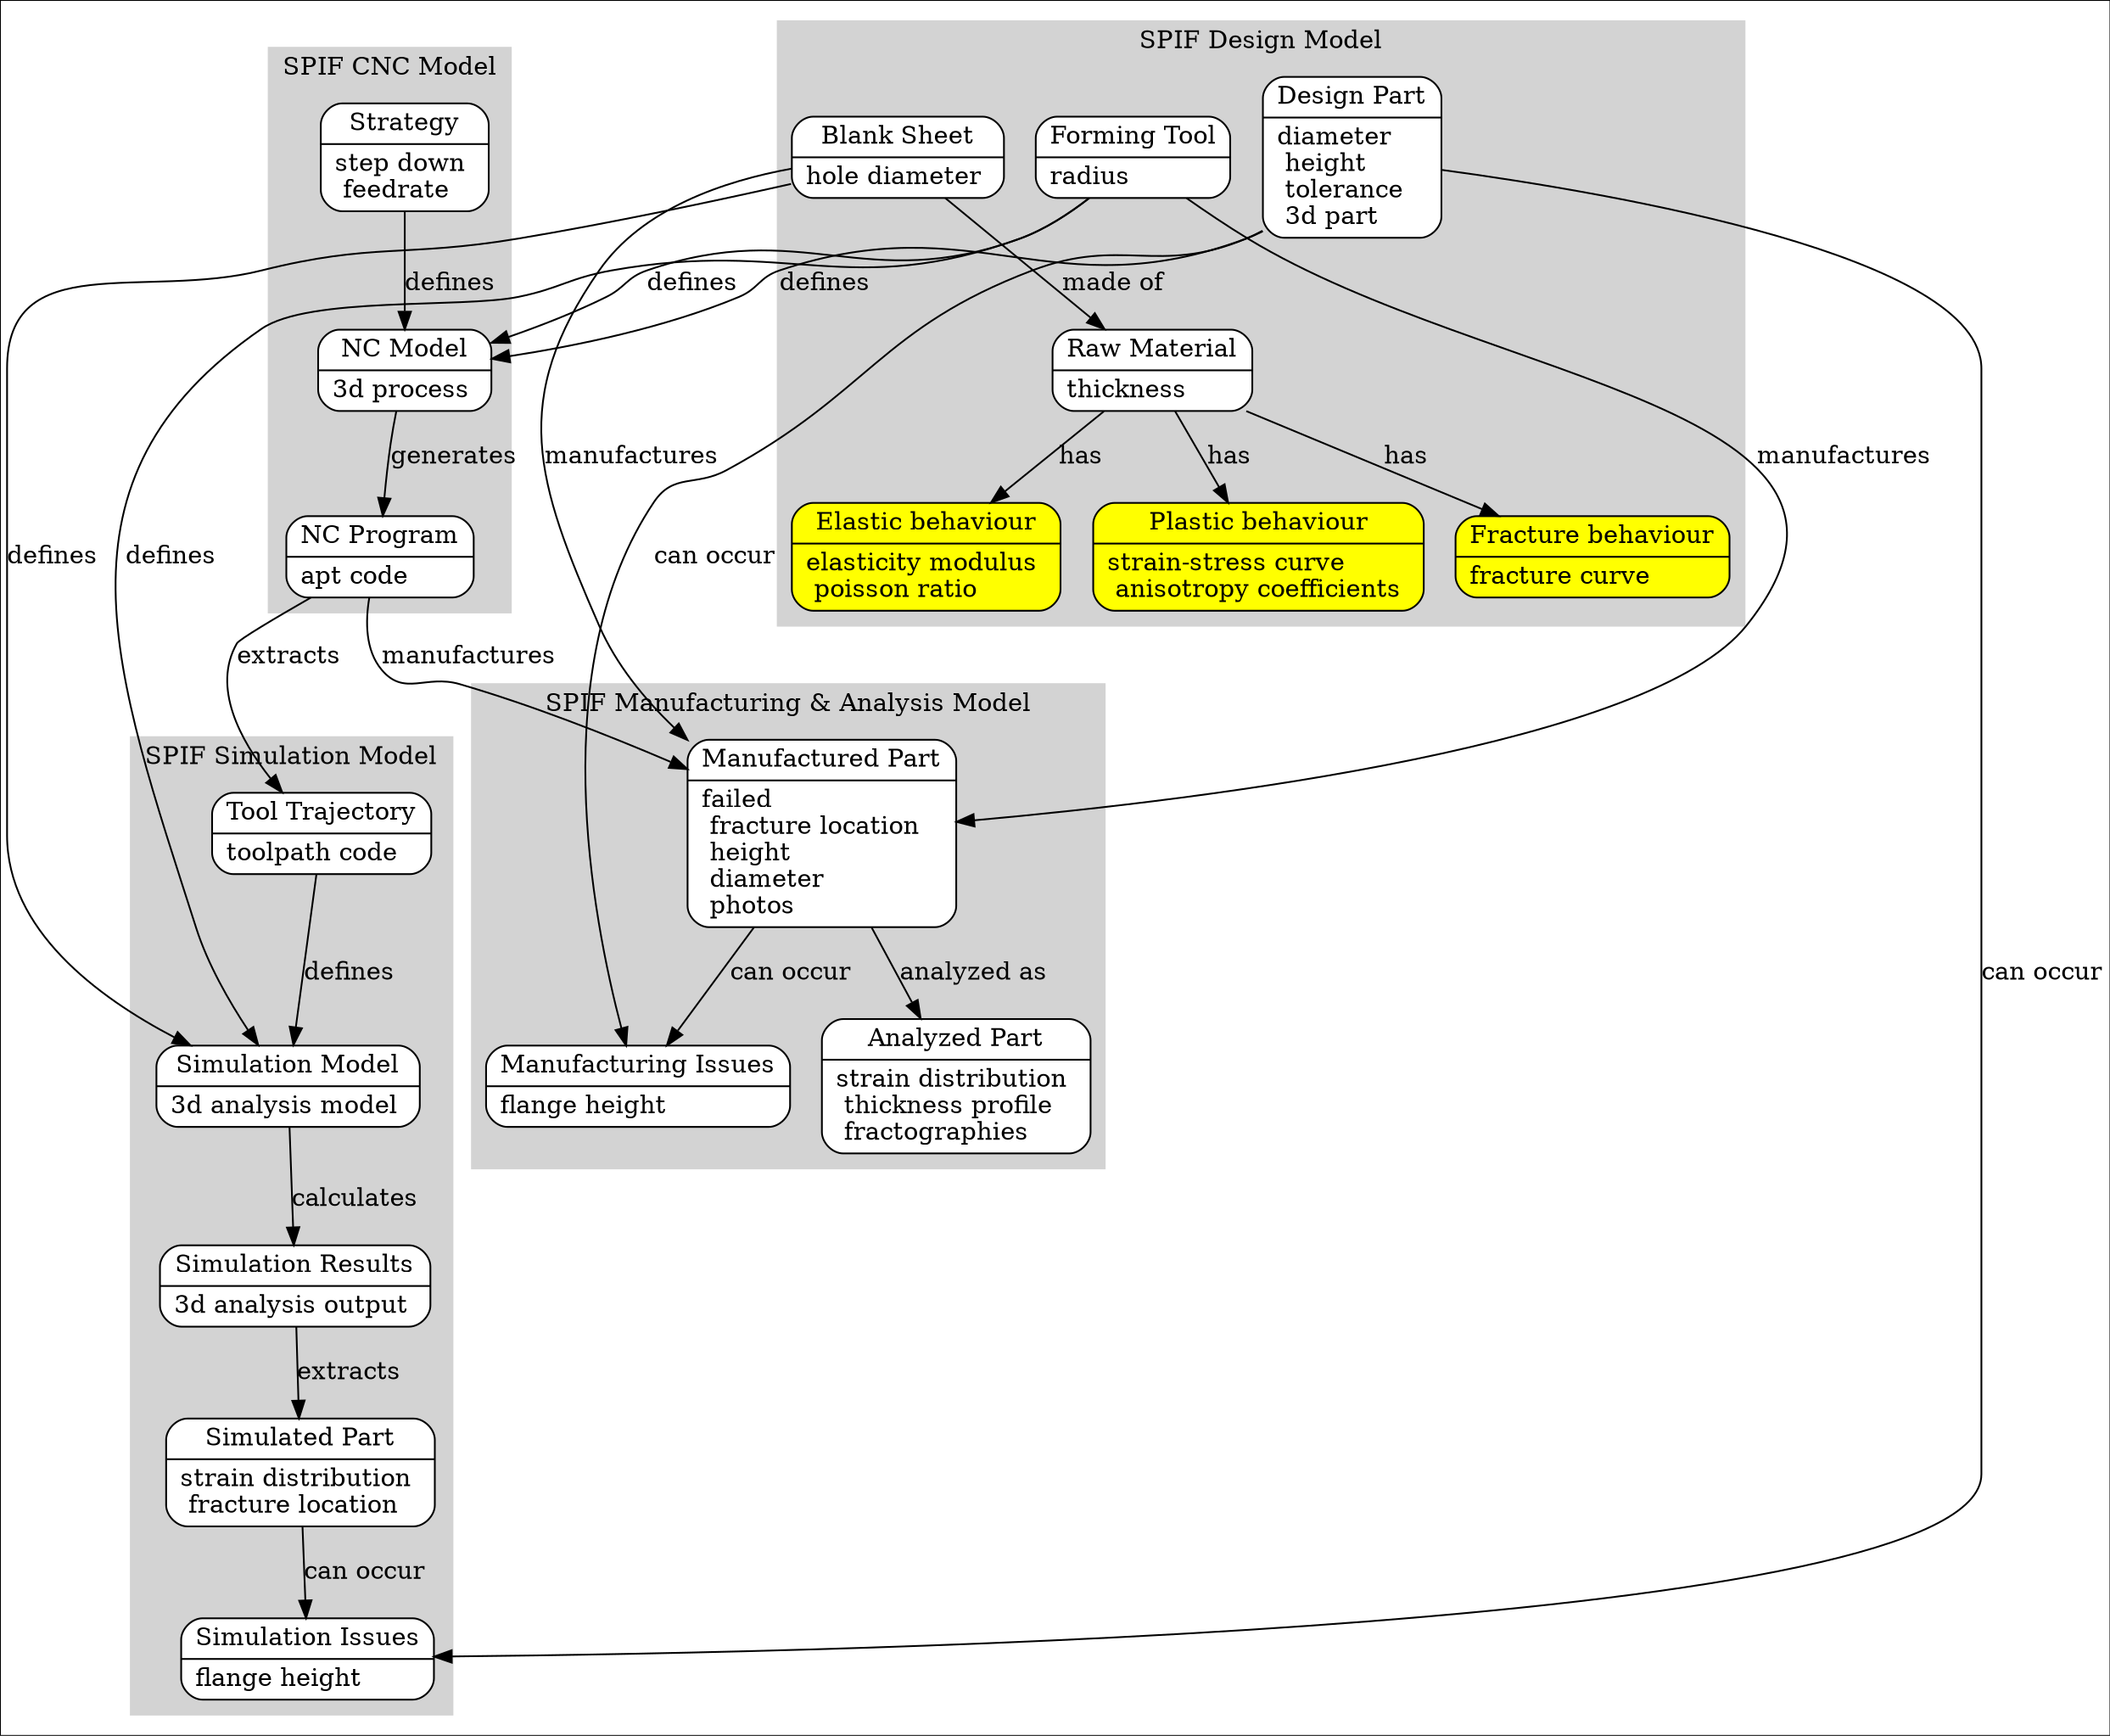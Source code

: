 digraph datamodel {
    colorscheme=pastel19
    node [shape=record, style="filled, rounded", fillcolor=white, color=black]

/* DATA MODEL */

    /* SPIF Design Model */
    subgraph clusterParts {
        label="SPIF Design Model"; style=filled; color=lightgrey;

        blank [label="Blank Sheet"]
        raw [label="Raw Material"]
        part [label="Design Part"]
        tool [label="Forming Tool"]
    }
    blank -> raw [label="made of"]

    /* SPIF CNC Model */
    subgraph clusterNC {
        label="SPIF CNC Model"; style=filled; color=lightgrey;

        strategy [label="Strategy"]
        program [label="NC Program"]
        nc [label="NC Model"]
    }

    /* SPIF Simulation Model */
    subgraph clustersimulation {
        label="SPIF Simulation Model"; style=filled; color=lightgrey;

        path [label="Tool Trajectory"]
        sim_model [label="Simulation Model"]
        sim_res [label="Simulation Results"]
        part_sim [label="Simulated Part"]
        iss_sim [label="Simulation Issues"]
    }

    /* SPIF Manufacturing Model */
    subgraph clustermanuf {
        label="SPIF Manufacturing & Analysis Model"; style=filled; color=lightgrey;

        part_manuf [label="Manufactured Part"]
        part_anal [label="Analyzed Part"]
        iss_manuf [label="Manufacturing Issues"]
    }

    /* Global relations */
    {part, tool, strategy} -> nc [label="defines"]
    nc -> program [label="generates"]
    {blank, tool, path} -> sim_model [label="defines"]
    sim_model -> sim_res [label="calculates"]
    sim_res -> part_sim [label="extracts"]
    program -> path [label="extracts"]
    {part, part_sim} -> iss_sim [label="can occur"]
    {blank, tool, program} -> part_manuf [label="manufactures"]
    part_manuf -> part_anal [label="analyzed as"]
    {part, part_manuf} -> iss_manuf [label="can occur"]


/* ENRICH DATA MODEL: NEW OBJECTS AND ATTRIBUTES */
// node format: "{<class> | <attribute> \l<attribute> \l<attribute> ... \l}"

    node [fillcolor=yellow1]

    /* SPIF Design Model */
    subgraph clusterParts {
        blank [label="{Blank Sheet | hole diameter \l}"]
        raw [label="{Raw Material | thickness \l}"]
        part [label="{Design Part | diameter \l height \l tolerance \l 3d part \l}"]
        tool [label="{Forming Tool | radius \l}"]

        elastic [label="{Elastic behaviour | elasticity modulus \l poisson ratio \l}"]
        plastic [label="{Plastic behaviour | strain-stress curve \l anisotropy coefficients \l}"]
        fracture [label="{Fracture behaviour | fracture curve \l}"]
    }
    raw -> {elastic, plastic, fracture} [label="has"]

    /* SPIF CNC Model */
    subgraph clusterNC {
        strategy [label="{Strategy | step down \l feedrate \l}"]
        program [label="{NC Program | apt code \l}"]
        nc [label="{NC Model | 3d process \l}"]
    }

    /* SPIF Simulation Model */
    subgraph clustersimulation {
        path [label="{Tool Trajectory | toolpath code \l}"]
        sim_model [label="{Simulation Model | 3d analysis model \l}"]
        sim_res [label="{Simulation Results | 3d analysis output \l}"]
        part_sim [label="{Simulated Part | strain distribution \l fracture location \l}"]
        iss_sim [label="{Simulation Issues | flange height \l}"]
    }

    /* SPIF Manufacturing Model */
    subgraph clustermanuf {
        part_manuf [label="{Manufactured Part | failed \l fracture location \l height \l diameter \l photos \l}"]
        part_anal [label="{Analyzed Part | strain distribution \l thickness profile \l fractographies \l}"]
        iss_manuf [label="{Manufacturing Issues | flange height \l}"]
    }
}

